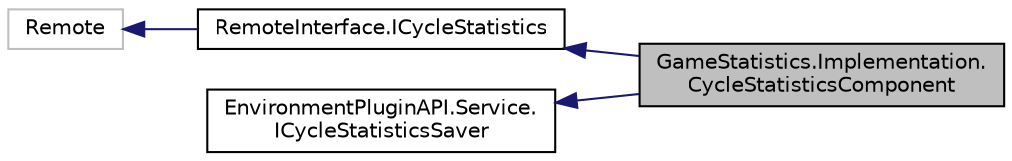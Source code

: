 digraph "GameStatistics.Implementation.CycleStatisticsComponent"
{
  edge [fontname="Helvetica",fontsize="10",labelfontname="Helvetica",labelfontsize="10"];
  node [fontname="Helvetica",fontsize="10",shape=record];
  rankdir="LR";
  Node1 [label="GameStatistics.Implementation.\lCycleStatisticsComponent",height=0.2,width=0.4,color="black", fillcolor="grey75", style="filled" fontcolor="black"];
  Node2 -> Node1 [dir="back",color="midnightblue",fontsize="10",style="solid",fontname="Helvetica"];
  Node2 [label="RemoteInterface.ICycleStatistics",height=0.2,width=0.4,color="black", fillcolor="white", style="filled",URL="$interface_remote_interface_1_1_i_cycle_statistics.html"];
  Node3 -> Node2 [dir="back",color="midnightblue",fontsize="10",style="solid",fontname="Helvetica"];
  Node3 [label="Remote",height=0.2,width=0.4,color="grey75", fillcolor="white", style="filled"];
  Node4 -> Node1 [dir="back",color="midnightblue",fontsize="10",style="solid",fontname="Helvetica"];
  Node4 [label="EnvironmentPluginAPI.Service.\lICycleStatisticsSaver",height=0.2,width=0.4,color="black", fillcolor="white", style="filled",URL="$interface_environment_plugin_a_p_i_1_1_service_1_1_i_cycle_statistics_saver.html"];
}
